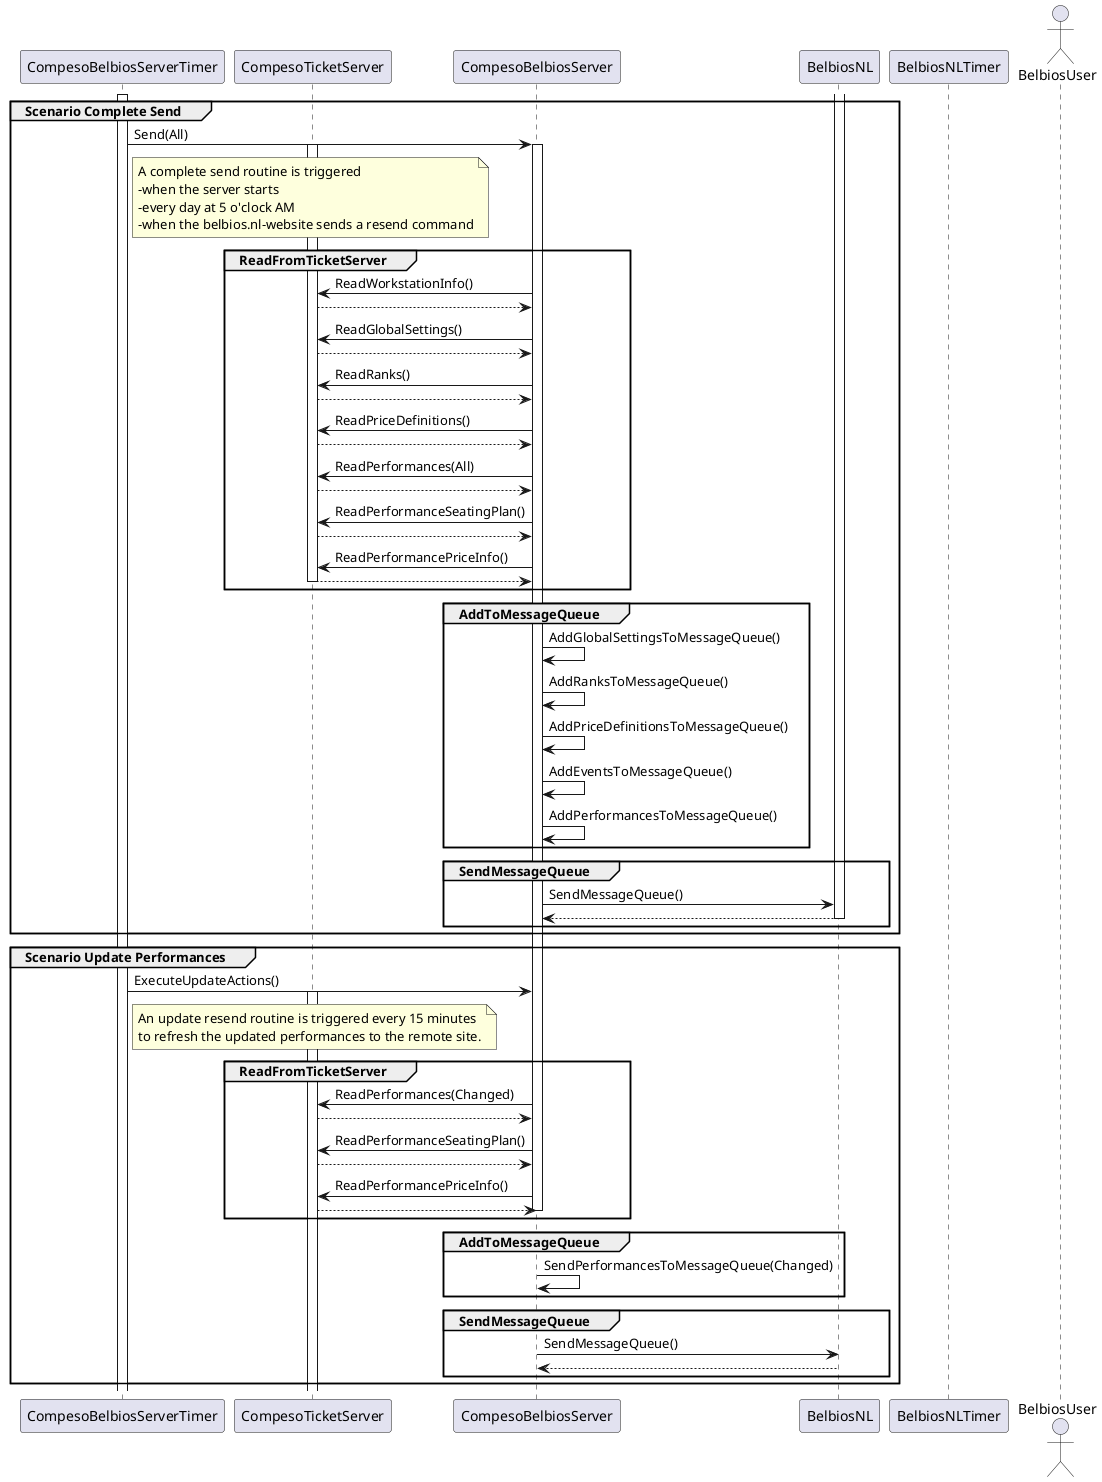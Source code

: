 {
  "sha1": "f7d1azj3ozk2c5nezpysolea6xts9o4",
  "insertion": {
    "when": "2024-06-01T09:03:05.649Z",
    "url": "http://forum.plantuml.net/6351/performance-problem?show=6694#c6694",
    "user": "plantuml@gmail.com"
  }
}
@startuml


participant CompesoBelbiosServerTimer
participant CompesoTicketServer
participant CompesoBelbiosServer
participant BelbiosNL
participant BelbiosNLTimer
actor BelbiosUser

group Scenario Complete Send

activate CompesoBelbiosServerTimer

CompesoBelbiosServerTimer -> CompesoBelbiosServer : Send(All)
note right of CompesoBelbiosServerTimer
     A complete send routine is triggered
     -when the server starts
     -every day at 5 o'clock AM
     -when the belbios.nl-website sends a resend command
end note

activate CompesoBelbiosServer

group ReadFromTicketServer
  activate CompesoTicketServer

  CompesoBelbiosServer -> CompesoTicketServer : ReadWorkstationInfo()
  CompesoTicketServer --> CompesoBelbiosServer

  CompesoBelbiosServer -> CompesoTicketServer : ReadGlobalSettings()
  CompesoTicketServer --> CompesoBelbiosServer

  CompesoBelbiosServer -> CompesoTicketServer : ReadRanks()
  CompesoTicketServer --> CompesoBelbiosServer

  CompesoBelbiosServer -> CompesoTicketServer : ReadPriceDefinitions()
  CompesoTicketServer --> CompesoBelbiosServer

  CompesoBelbiosServer -> CompesoTicketServer : ReadPerformances(All)
  CompesoTicketServer --> CompesoBelbiosServer

  CompesoBelbiosServer -> CompesoTicketServer : ReadPerformanceSeatingPlan()
  CompesoTicketServer --> CompesoBelbiosServer

  CompesoBelbiosServer -> CompesoTicketServer : ReadPerformancePriceInfo()
  CompesoTicketServer --> CompesoBelbiosServer

  deactivate CompesoTicketServer
end group

group AddToMessageQueue
  CompesoBelbiosServer -> CompesoBelbiosServer : AddGlobalSettingsToMessageQueue()
  CompesoBelbiosServer -> CompesoBelbiosServer : AddRanksToMessageQueue()
  CompesoBelbiosServer -> CompesoBelbiosServer : AddPriceDefinitionsToMessageQueue()
  CompesoBelbiosServer -> CompesoBelbiosServer : AddEventsToMessageQueue()
  CompesoBelbiosServer -> CompesoBelbiosServer : AddPerformancesToMessageQueue()
end group

group SendMessageQueue
  activate BelbiosNL
  CompesoBelbiosServer -> BelbiosNL : SendMessageQueue()
  BelbiosNL --> CompesoBelbiosServer
  deactivate BelbiosNL
end group

end group

group Scenario Update Performances
  CompesoBelbiosServerTimer -> CompesoBelbiosServer : ExecuteUpdateActions()

note right of CompesoBelbiosServerTimer
  An update resend routine is triggered every 15 minutes
  to refresh the updated performances to the remote site.
end note

group ReadFromTicketServer
  activate CompesoTicketServer

  CompesoBelbiosServer -> CompesoTicketServer : ReadPerformances(Changed)
  CompesoTicketServer --> CompesoBelbiosServer 

  CompesoBelbiosServer -> CompesoTicketServer : ReadPerformanceSeatingPlan()
  CompesoTicketServer --> CompesoBelbiosServer 

  CompesoBelbiosServer -> CompesoTicketServer : ReadPerformancePriceInfo()
  CompesoTicketServer --> CompesoBelbiosServer 
  
  deactivate CompesoBelbiosServer
end group

group AddToMessageQueue
  CompesoBelbiosServer -> CompesoBelbiosServer : SendPerformancesToMessageQueue(Changed)
end group

group SendMessageQueue
  activate BelbiosNL
  CompesoBelbiosServer -> BelbiosNL : SendMessageQueue()
  BelbiosNL --> CompesoBelbiosServer
  deactivate BelbiosNL
end group

end group

@enduml

